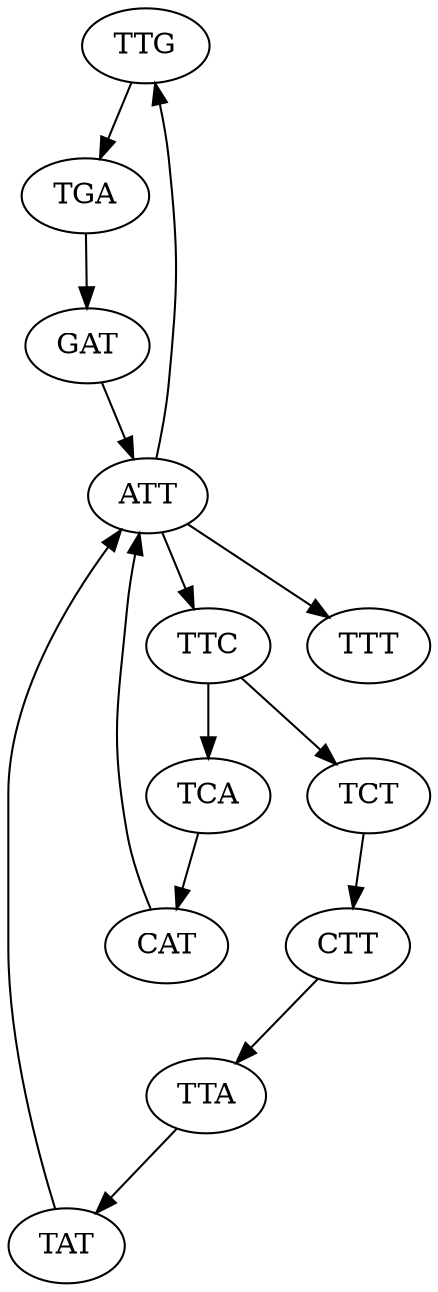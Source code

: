 digraph G {
    "TTG" -> "TGA";
    "TCA" -> "CAT";
    "TCT" -> "CTT";
    "TGA" -> "GAT";
    "TTC" -> "TCA";
    "TTA" -> "TAT";
    "TTC" -> "TCT";
    "ATT" -> "TTC";
    "TAT" -> "ATT";
    "ATT" -> "TTG";
    "GAT" -> "ATT";
    "ATT" -> "TTT";
    "CAT" -> "ATT";
    "CTT" -> "TTA";
}
